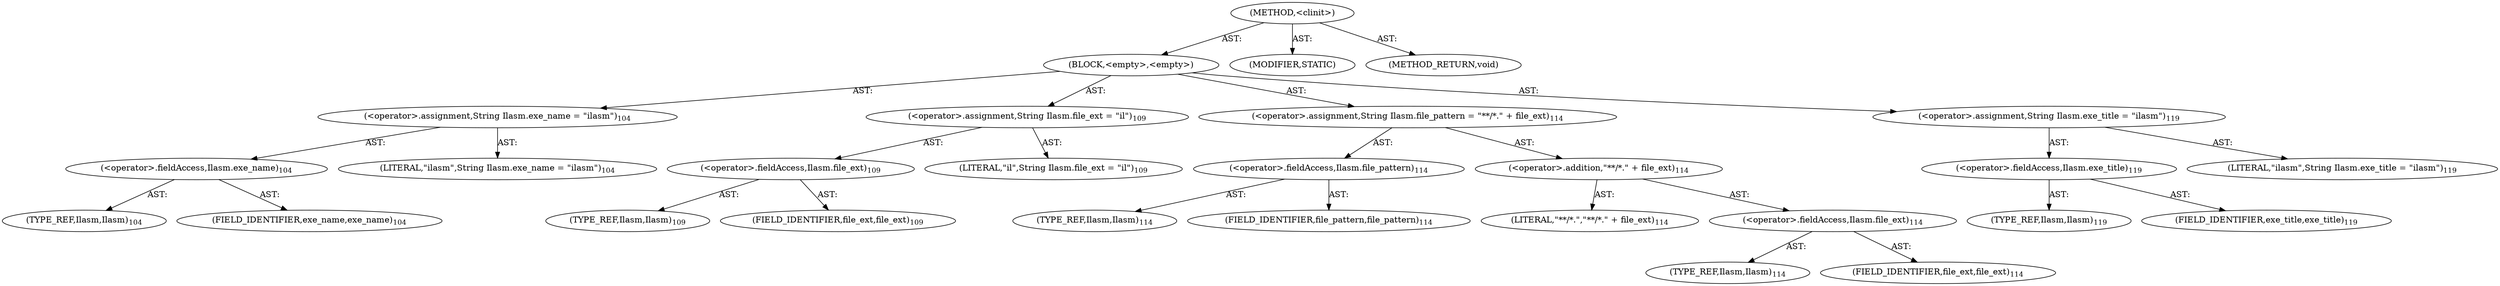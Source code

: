 digraph "&lt;clinit&gt;" {  
"111669149728" [label = <(METHOD,&lt;clinit&gt;)> ]
"25769803822" [label = <(BLOCK,&lt;empty&gt;,&lt;empty&gt;)> ]
"30064771209" [label = <(&lt;operator&gt;.assignment,String Ilasm.exe_name = &quot;ilasm&quot;)<SUB>104</SUB>> ]
"30064771210" [label = <(&lt;operator&gt;.fieldAccess,Ilasm.exe_name)<SUB>104</SUB>> ]
"180388626435" [label = <(TYPE_REF,Ilasm,Ilasm)<SUB>104</SUB>> ]
"55834574888" [label = <(FIELD_IDENTIFIER,exe_name,exe_name)<SUB>104</SUB>> ]
"90194313263" [label = <(LITERAL,&quot;ilasm&quot;,String Ilasm.exe_name = &quot;ilasm&quot;)<SUB>104</SUB>> ]
"30064771211" [label = <(&lt;operator&gt;.assignment,String Ilasm.file_ext = &quot;il&quot;)<SUB>109</SUB>> ]
"30064771212" [label = <(&lt;operator&gt;.fieldAccess,Ilasm.file_ext)<SUB>109</SUB>> ]
"180388626436" [label = <(TYPE_REF,Ilasm,Ilasm)<SUB>109</SUB>> ]
"55834574889" [label = <(FIELD_IDENTIFIER,file_ext,file_ext)<SUB>109</SUB>> ]
"90194313264" [label = <(LITERAL,&quot;il&quot;,String Ilasm.file_ext = &quot;il&quot;)<SUB>109</SUB>> ]
"30064771213" [label = <(&lt;operator&gt;.assignment,String Ilasm.file_pattern = &quot;**/*.&quot; + file_ext)<SUB>114</SUB>> ]
"30064771214" [label = <(&lt;operator&gt;.fieldAccess,Ilasm.file_pattern)<SUB>114</SUB>> ]
"180388626437" [label = <(TYPE_REF,Ilasm,Ilasm)<SUB>114</SUB>> ]
"55834574890" [label = <(FIELD_IDENTIFIER,file_pattern,file_pattern)<SUB>114</SUB>> ]
"30064771215" [label = <(&lt;operator&gt;.addition,&quot;**/*.&quot; + file_ext)<SUB>114</SUB>> ]
"90194313265" [label = <(LITERAL,&quot;**/*.&quot;,&quot;**/*.&quot; + file_ext)<SUB>114</SUB>> ]
"30064771216" [label = <(&lt;operator&gt;.fieldAccess,Ilasm.file_ext)<SUB>114</SUB>> ]
"180388626438" [label = <(TYPE_REF,Ilasm,Ilasm)<SUB>114</SUB>> ]
"55834574891" [label = <(FIELD_IDENTIFIER,file_ext,file_ext)<SUB>114</SUB>> ]
"30064771217" [label = <(&lt;operator&gt;.assignment,String Ilasm.exe_title = &quot;ilasm&quot;)<SUB>119</SUB>> ]
"30064771218" [label = <(&lt;operator&gt;.fieldAccess,Ilasm.exe_title)<SUB>119</SUB>> ]
"180388626439" [label = <(TYPE_REF,Ilasm,Ilasm)<SUB>119</SUB>> ]
"55834574892" [label = <(FIELD_IDENTIFIER,exe_title,exe_title)<SUB>119</SUB>> ]
"90194313266" [label = <(LITERAL,&quot;ilasm&quot;,String Ilasm.exe_title = &quot;ilasm&quot;)<SUB>119</SUB>> ]
"133143986258" [label = <(MODIFIER,STATIC)> ]
"128849018912" [label = <(METHOD_RETURN,void)> ]
  "111669149728" -> "25769803822"  [ label = "AST: "] 
  "111669149728" -> "133143986258"  [ label = "AST: "] 
  "111669149728" -> "128849018912"  [ label = "AST: "] 
  "25769803822" -> "30064771209"  [ label = "AST: "] 
  "25769803822" -> "30064771211"  [ label = "AST: "] 
  "25769803822" -> "30064771213"  [ label = "AST: "] 
  "25769803822" -> "30064771217"  [ label = "AST: "] 
  "30064771209" -> "30064771210"  [ label = "AST: "] 
  "30064771209" -> "90194313263"  [ label = "AST: "] 
  "30064771210" -> "180388626435"  [ label = "AST: "] 
  "30064771210" -> "55834574888"  [ label = "AST: "] 
  "30064771211" -> "30064771212"  [ label = "AST: "] 
  "30064771211" -> "90194313264"  [ label = "AST: "] 
  "30064771212" -> "180388626436"  [ label = "AST: "] 
  "30064771212" -> "55834574889"  [ label = "AST: "] 
  "30064771213" -> "30064771214"  [ label = "AST: "] 
  "30064771213" -> "30064771215"  [ label = "AST: "] 
  "30064771214" -> "180388626437"  [ label = "AST: "] 
  "30064771214" -> "55834574890"  [ label = "AST: "] 
  "30064771215" -> "90194313265"  [ label = "AST: "] 
  "30064771215" -> "30064771216"  [ label = "AST: "] 
  "30064771216" -> "180388626438"  [ label = "AST: "] 
  "30064771216" -> "55834574891"  [ label = "AST: "] 
  "30064771217" -> "30064771218"  [ label = "AST: "] 
  "30064771217" -> "90194313266"  [ label = "AST: "] 
  "30064771218" -> "180388626439"  [ label = "AST: "] 
  "30064771218" -> "55834574892"  [ label = "AST: "] 
}
